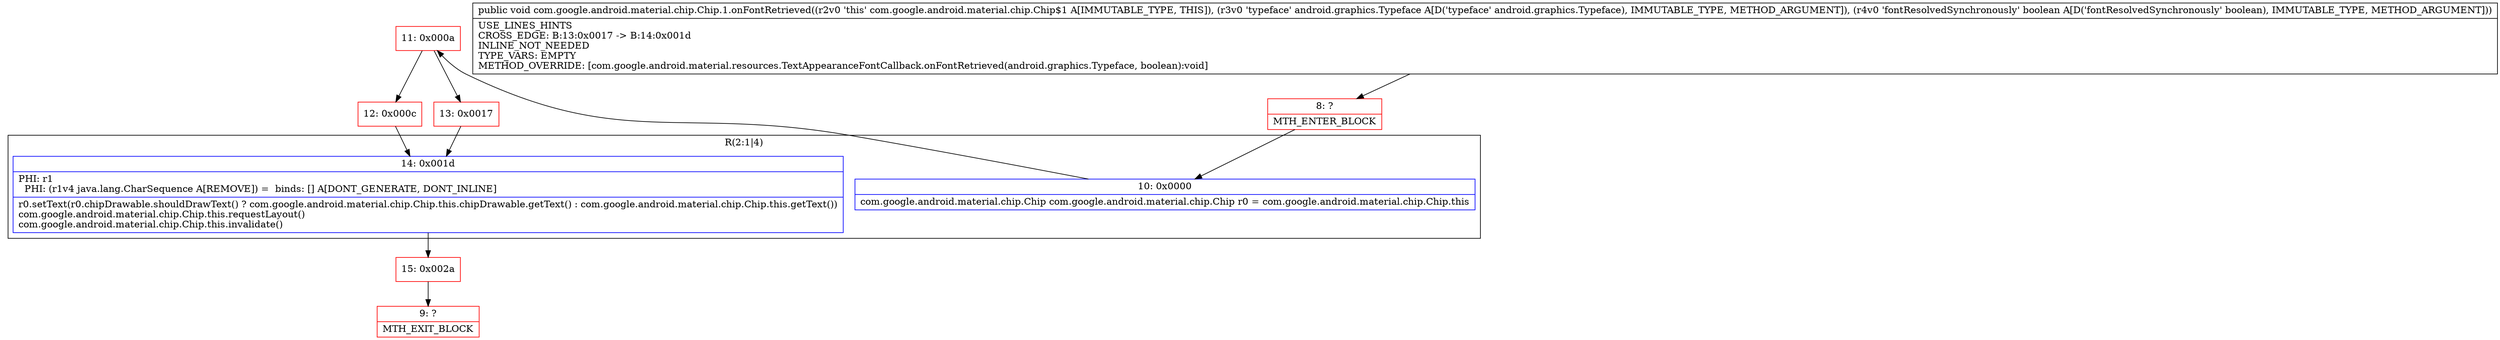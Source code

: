 digraph "CFG forcom.google.android.material.chip.Chip.1.onFontRetrieved(Landroid\/graphics\/Typeface;Z)V" {
subgraph cluster_Region_719601646 {
label = "R(2:1|4)";
node [shape=record,color=blue];
Node_10 [shape=record,label="{10\:\ 0x0000|com.google.android.material.chip.Chip com.google.android.material.chip.Chip r0 = com.google.android.material.chip.Chip.this\l}"];
Node_14 [shape=record,label="{14\:\ 0x001d|PHI: r1 \l  PHI: (r1v4 java.lang.CharSequence A[REMOVE]) =  binds: [] A[DONT_GENERATE, DONT_INLINE]\l|r0.setText(r0.chipDrawable.shouldDrawText() ? com.google.android.material.chip.Chip.this.chipDrawable.getText() : com.google.android.material.chip.Chip.this.getText())\lcom.google.android.material.chip.Chip.this.requestLayout()\lcom.google.android.material.chip.Chip.this.invalidate()\l}"];
}
Node_8 [shape=record,color=red,label="{8\:\ ?|MTH_ENTER_BLOCK\l}"];
Node_11 [shape=record,color=red,label="{11\:\ 0x000a}"];
Node_12 [shape=record,color=red,label="{12\:\ 0x000c}"];
Node_15 [shape=record,color=red,label="{15\:\ 0x002a}"];
Node_9 [shape=record,color=red,label="{9\:\ ?|MTH_EXIT_BLOCK\l}"];
Node_13 [shape=record,color=red,label="{13\:\ 0x0017}"];
MethodNode[shape=record,label="{public void com.google.android.material.chip.Chip.1.onFontRetrieved((r2v0 'this' com.google.android.material.chip.Chip$1 A[IMMUTABLE_TYPE, THIS]), (r3v0 'typeface' android.graphics.Typeface A[D('typeface' android.graphics.Typeface), IMMUTABLE_TYPE, METHOD_ARGUMENT]), (r4v0 'fontResolvedSynchronously' boolean A[D('fontResolvedSynchronously' boolean), IMMUTABLE_TYPE, METHOD_ARGUMENT]))  | USE_LINES_HINTS\lCROSS_EDGE: B:13:0x0017 \-\> B:14:0x001d\lINLINE_NOT_NEEDED\lTYPE_VARS: EMPTY\lMETHOD_OVERRIDE: [com.google.android.material.resources.TextAppearanceFontCallback.onFontRetrieved(android.graphics.Typeface, boolean):void]\l}"];
MethodNode -> Node_8;Node_10 -> Node_11;
Node_14 -> Node_15;
Node_8 -> Node_10;
Node_11 -> Node_12;
Node_11 -> Node_13;
Node_12 -> Node_14;
Node_15 -> Node_9;
Node_13 -> Node_14;
}

